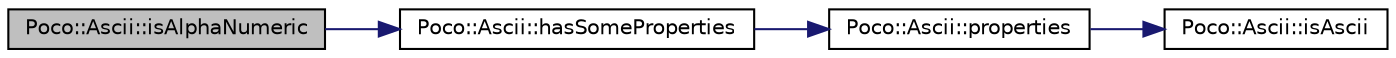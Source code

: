 digraph "Poco::Ascii::isAlphaNumeric"
{
 // LATEX_PDF_SIZE
  edge [fontname="Helvetica",fontsize="10",labelfontname="Helvetica",labelfontsize="10"];
  node [fontname="Helvetica",fontsize="10",shape=record];
  rankdir="LR";
  Node1 [label="Poco::Ascii::isAlphaNumeric",height=0.2,width=0.4,color="black", fillcolor="grey75", style="filled", fontcolor="black",tooltip="Returns true iff the given character is an alphabetic character."];
  Node1 -> Node2 [color="midnightblue",fontsize="10",style="solid",fontname="Helvetica"];
  Node2 [label="Poco::Ascii::hasSomeProperties",height=0.2,width=0.4,color="black", fillcolor="white", style="filled",URL="$classPoco_1_1Ascii.html#aee4a71c7a304e9591ad88053d9f62af6",tooltip=" "];
  Node2 -> Node3 [color="midnightblue",fontsize="10",style="solid",fontname="Helvetica"];
  Node3 [label="Poco::Ascii::properties",height=0.2,width=0.4,color="black", fillcolor="white", style="filled",URL="$classPoco_1_1Ascii.html#ac31d57add4c307b7753686e04a0cf429",tooltip=" "];
  Node3 -> Node4 [color="midnightblue",fontsize="10",style="solid",fontname="Helvetica"];
  Node4 [label="Poco::Ascii::isAscii",height=0.2,width=0.4,color="black", fillcolor="white", style="filled",URL="$classPoco_1_1Ascii.html#a0f6a764502a6adde5d140fd43b5a3561",tooltip=" "];
}
